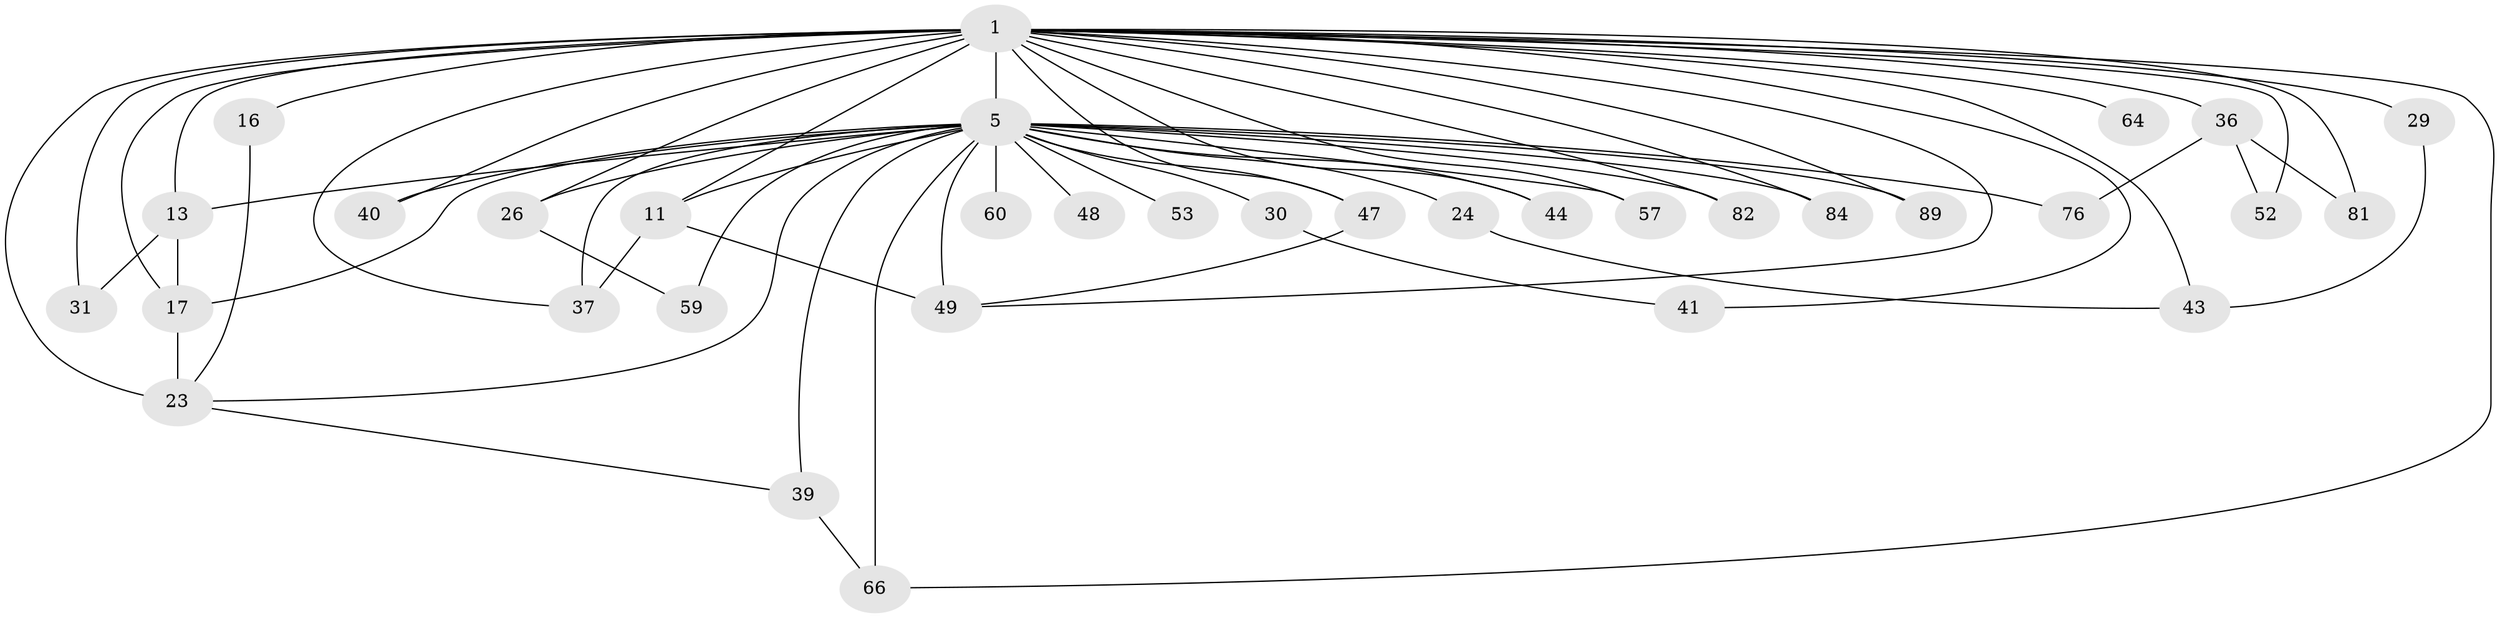 // original degree distribution, {13: 0.008695652173913044, 21: 0.02608695652173913, 19: 0.008695652173913044, 24: 0.008695652173913044, 23: 0.008695652173913044, 30: 0.008695652173913044, 18: 0.008695652173913044, 27: 0.008695652173913044, 5: 0.06086956521739131, 3: 0.20869565217391303, 4: 0.10434782608695652, 7: 0.017391304347826087, 2: 0.5130434782608696, 6: 0.008695652173913044}
// Generated by graph-tools (version 1.1) at 2025/17/03/04/25 18:17:40]
// undirected, 34 vertices, 64 edges
graph export_dot {
graph [start="1"]
  node [color=gray90,style=filled];
  1 [super="+2+58+4"];
  5 [super="+8+9+10+19+79+21"];
  11 [super="+91"];
  13 [super="+98"];
  16;
  17 [super="+18+104"];
  23 [super="+93+33"];
  24;
  26;
  29 [super="+78+74+46"];
  30;
  31;
  36;
  37 [super="+45"];
  39;
  40;
  41;
  43;
  44;
  47;
  48;
  49 [super="+55"];
  52;
  53 [super="+61"];
  57 [super="+108"];
  59;
  60;
  64;
  66 [super="+67"];
  76;
  81;
  82;
  84;
  89;
  1 -- 5 [weight=44];
  1 -- 16 [weight=2];
  1 -- 64 [weight=2];
  1 -- 29 [weight=4];
  1 -- 11 [weight=2];
  1 -- 13 [weight=2];
  1 -- 17 [weight=3];
  1 -- 81;
  1 -- 23 [weight=3];
  1 -- 89;
  1 -- 26 [weight=2];
  1 -- 31;
  1 -- 40 [weight=2];
  1 -- 43 [weight=2];
  1 -- 47 [weight=2];
  1 -- 49;
  1 -- 52;
  1 -- 66 [weight=2];
  1 -- 82;
  1 -- 84;
  1 -- 36 [weight=2];
  1 -- 37;
  1 -- 41;
  1 -- 44;
  1 -- 57 [weight=2];
  5 -- 24 [weight=2];
  5 -- 30 [weight=2];
  5 -- 53 [weight=3];
  5 -- 57;
  5 -- 60 [weight=3];
  5 -- 76;
  5 -- 11;
  5 -- 13 [weight=2];
  5 -- 84;
  5 -- 23 [weight=2];
  5 -- 89;
  5 -- 39 [weight=3];
  5 -- 40;
  5 -- 47;
  5 -- 48 [weight=2];
  5 -- 49 [weight=2];
  5 -- 59;
  5 -- 37 [weight=2];
  5 -- 44;
  5 -- 82;
  5 -- 66 [weight=2];
  5 -- 26;
  5 -- 17 [weight=3];
  11 -- 49;
  11 -- 37;
  13 -- 31;
  13 -- 17;
  16 -- 23;
  17 -- 23 [weight=2];
  23 -- 39;
  24 -- 43;
  26 -- 59;
  29 -- 43;
  30 -- 41;
  36 -- 52;
  36 -- 76;
  36 -- 81;
  39 -- 66;
  47 -- 49;
}
